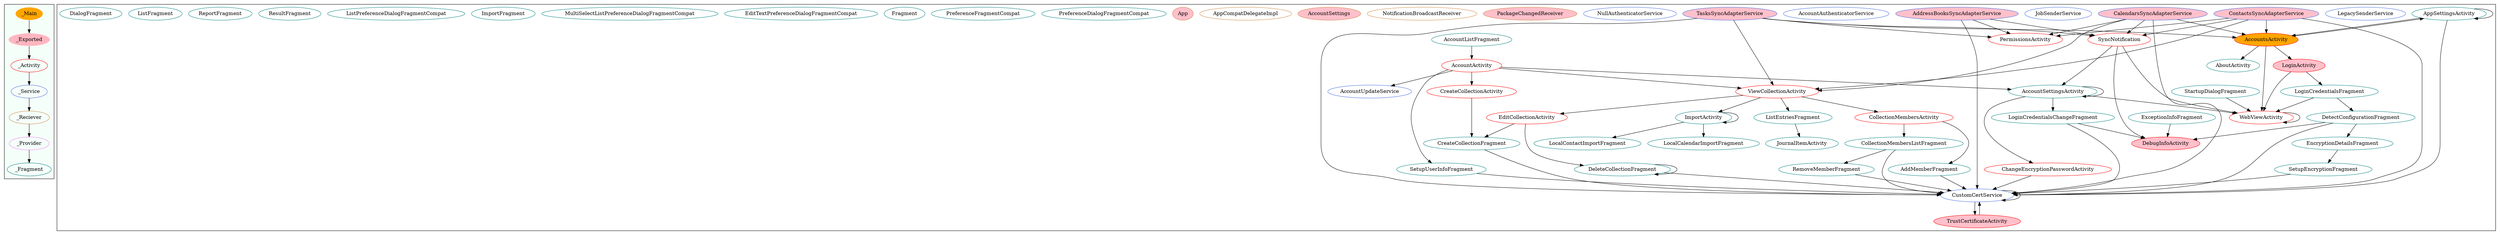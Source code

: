 digraph G {
subgraph cluster_legend{ 
bgcolor=mintcream;
_Activity[color = red];
_Service[color = royalblue];
_Provider[color = violet];
_Reciever[color = peru];
_Fragment[color = teal];
_Main[style=filled, fillcolor=orange, color = mintcream];
_Exported[style=filled, fillcolor=lightpink, color = mintcream];
_Main -> _Exported -> _Activity -> _Service -> _Reciever -> _Provider -> _Fragment; 
}
subgraph cluster_component{ 
CollectionMembersActivity[color = red];
DebugInfoActivity[style=filled, fillcolor=pink, color = red];
ViewCollectionActivity[color = red];
AccountActivity[color = red];
AppSettingsActivity[color = red];
JournalItemActivity[color = red];
AboutActivity[color = red];
LoginActivity[style=filled, fillcolor=pink, color = red];
WebViewActivity[color = red];
TrustCertificateActivity[style=filled, fillcolor=pink, color = red];
SyncNotification[color = red];
CreateCollectionActivity[color = red];
ImportActivity[color = red];
ChangeEncryptionPasswordActivity[color = red];
PermissionsActivity[color = red];
EditCollectionActivity[color = red];
AccountSettingsActivity[color = red];
AccountsActivity[style=filled, fillcolor=orange, color = red];
LegacySenderService[color = royalblue];
CalendarsSyncAdapterService[style=filled, fillcolor=pink, color = royalblue];
ContactsSyncAdapterService[style=filled, fillcolor=pink, color = royalblue];
AccountUpdateService[color = royalblue];
JobSenderService[color = royalblue];
TasksSyncAdapterService[style=filled, fillcolor=pink, color = royalblue];
CustomCertService[color = royalblue];
AccountAuthenticatorService[color = royalblue];
AddressBooksSyncAdapterService[style=filled, fillcolor=pink, color = royalblue];
NullAuthenticatorService[color = royalblue];
PackageChangedReceiver[style=filled, fillcolor=pink, color = peru];
NotificationBroadcastReceiver[color = peru];
AccountSettings[style=filled, fillcolor=pink, color = peru];
AppCompatDelegateImpl[color = peru];
App[style=filled, fillcolor=pink, color = peru];
App[color = peru];
DeleteCollectionFragment[color = teal];
JournalItemActivity[color = teal];
SetupEncryptionFragment[color = teal];
PreferenceDialogFragmentCompat[color = teal];
AddMemberFragment[color = teal];
PreferenceFragmentCompat[color = teal];
ExceptionInfoFragment[color = teal];
LoginCredentialsChangeFragment[color = teal];
LoginCredentialsFragment[color = teal];
Fragment[color = teal];
AboutActivity[color = teal];
CollectionMembersListFragment[color = teal];
EditTextPreferenceDialogFragmentCompat[color = teal];
LoginCredentialsChangeFragment[color = teal];
DeleteCollectionFragment[color = teal];
EncryptionDetailsFragment[color = teal];
MultiSelectListPreferenceDialogFragmentCompat[color = teal];
StartupDialogFragment[color = teal];
LocalCalendarImportFragment[color = teal];
SetupUserInfoFragment[color = teal];
DetectConfigurationFragment[color = teal];
CreateCollectionFragment[color = teal];
ListEntriesFragment[color = teal];
DetectConfigurationFragment[color = teal];
ImportFragment[color = teal];
AccountSettingsActivity[color = teal];
ListPreferenceDialogFragmentCompat[color = teal];
JournalItemActivity[color = teal];
ResultFragment[color = teal];
ReportFragment[color = teal];
ImportActivity[color = teal];
AppSettingsActivity[color = teal];
RemoveMemberFragment[color = teal];
ListFragment[color = teal];
AccountListFragment[color = teal];
LocalContactImportFragment[color = teal];
DialogFragment[color = teal];
DeleteCollectionFragment->CustomCertService;
DeleteCollectionFragment->DeleteCollectionFragment;
CalendarsSyncAdapterService->ViewCollectionActivity;
CalendarsSyncAdapterService->CustomCertService;
CalendarsSyncAdapterService->SyncNotification;
CalendarsSyncAdapterService->PermissionsActivity;
CalendarsSyncAdapterService->AccountsActivity;
SetupEncryptionFragment->CustomCertService;
AddMemberFragment->CustomCertService;
CustomCertService->TrustCertificateActivity;
CustomCertService->CustomCertService;
LoginActivity->WebViewActivity;
LoginActivity->LoginCredentialsFragment;
TrustCertificateActivity->CustomCertService;
AddressBooksSyncAdapterService->PermissionsActivity;
AddressBooksSyncAdapterService->SyncNotification;
AddressBooksSyncAdapterService->CustomCertService;
LoginCredentialsFragment->WebViewActivity;
LoginCredentialsFragment->DetectConfigurationFragment;
CollectionMembersListFragment->CustomCertService;
CollectionMembersListFragment->RemoveMemberFragment;
LoginCredentialsChangeFragment->CustomCertService;
LoginCredentialsChangeFragment->DebugInfoActivity;
AccountsActivity->WebViewActivity;
AccountsActivity->AppSettingsActivity;
AccountsActivity->AboutActivity;
AccountsActivity->LoginActivity;
CollectionMembersActivity->AddMemberFragment;
CollectionMembersActivity->CollectionMembersListFragment;
SetupUserInfoFragment->CustomCertService;
DetectConfigurationFragment->DebugInfoActivity;
DetectConfigurationFragment->CustomCertService;
DetectConfigurationFragment->EncryptionDetailsFragment;
CreateCollectionFragment->CustomCertService;
TasksSyncAdapterService->PermissionsActivity;
TasksSyncAdapterService->SyncNotification;
TasksSyncAdapterService->ViewCollectionActivity;
TasksSyncAdapterService->CustomCertService;
TasksSyncAdapterService->AccountsActivity;
SyncNotification->DebugInfoActivity;
SyncNotification->WebViewActivity;
SyncNotification->AccountSettingsActivity;
ChangeEncryptionPasswordActivity->CustomCertService;
ImportActivity->LocalContactImportFragment;
ImportActivity->LocalCalendarImportFragment;
ImportActivity->ImportActivity;
RemoveMemberFragment->CustomCertService;
AccountListFragment->AccountActivity;
EditCollectionActivity->DeleteCollectionFragment;
EditCollectionActivity->CreateCollectionFragment;
ExceptionInfoFragment->DebugInfoActivity;
AccountSettingsActivity->ChangeEncryptionPasswordActivity;
AccountSettingsActivity->AccountSettingsActivity;
AccountSettingsActivity->LoginCredentialsChangeFragment;
AccountSettingsActivity->WebViewActivity;
ContactsSyncAdapterService->PermissionsActivity;
ContactsSyncAdapterService->AccountsActivity;
ContactsSyncAdapterService->SyncNotification;
ContactsSyncAdapterService->ViewCollectionActivity;
ContactsSyncAdapterService->CustomCertService;
EncryptionDetailsFragment->SetupEncryptionFragment;
ViewCollectionActivity->EditCollectionActivity;
ViewCollectionActivity->CollectionMembersActivity;
ViewCollectionActivity->ImportActivity;
ViewCollectionActivity->ListEntriesFragment;
StartupDialogFragment->WebViewActivity;
AccountActivity->AccountSettingsActivity;
AccountActivity->CreateCollectionActivity;
AccountActivity->SetupUserInfoFragment;
AccountActivity->AccountUpdateService;
AccountActivity->ViewCollectionActivity;
AppSettingsActivity->AccountsActivity;
AppSettingsActivity->CustomCertService;
AppSettingsActivity->AppSettingsActivity;
ListEntriesFragment->JournalItemActivity;
WebViewActivity->WebViewActivity;
CreateCollectionActivity->CreateCollectionFragment;
}
}

